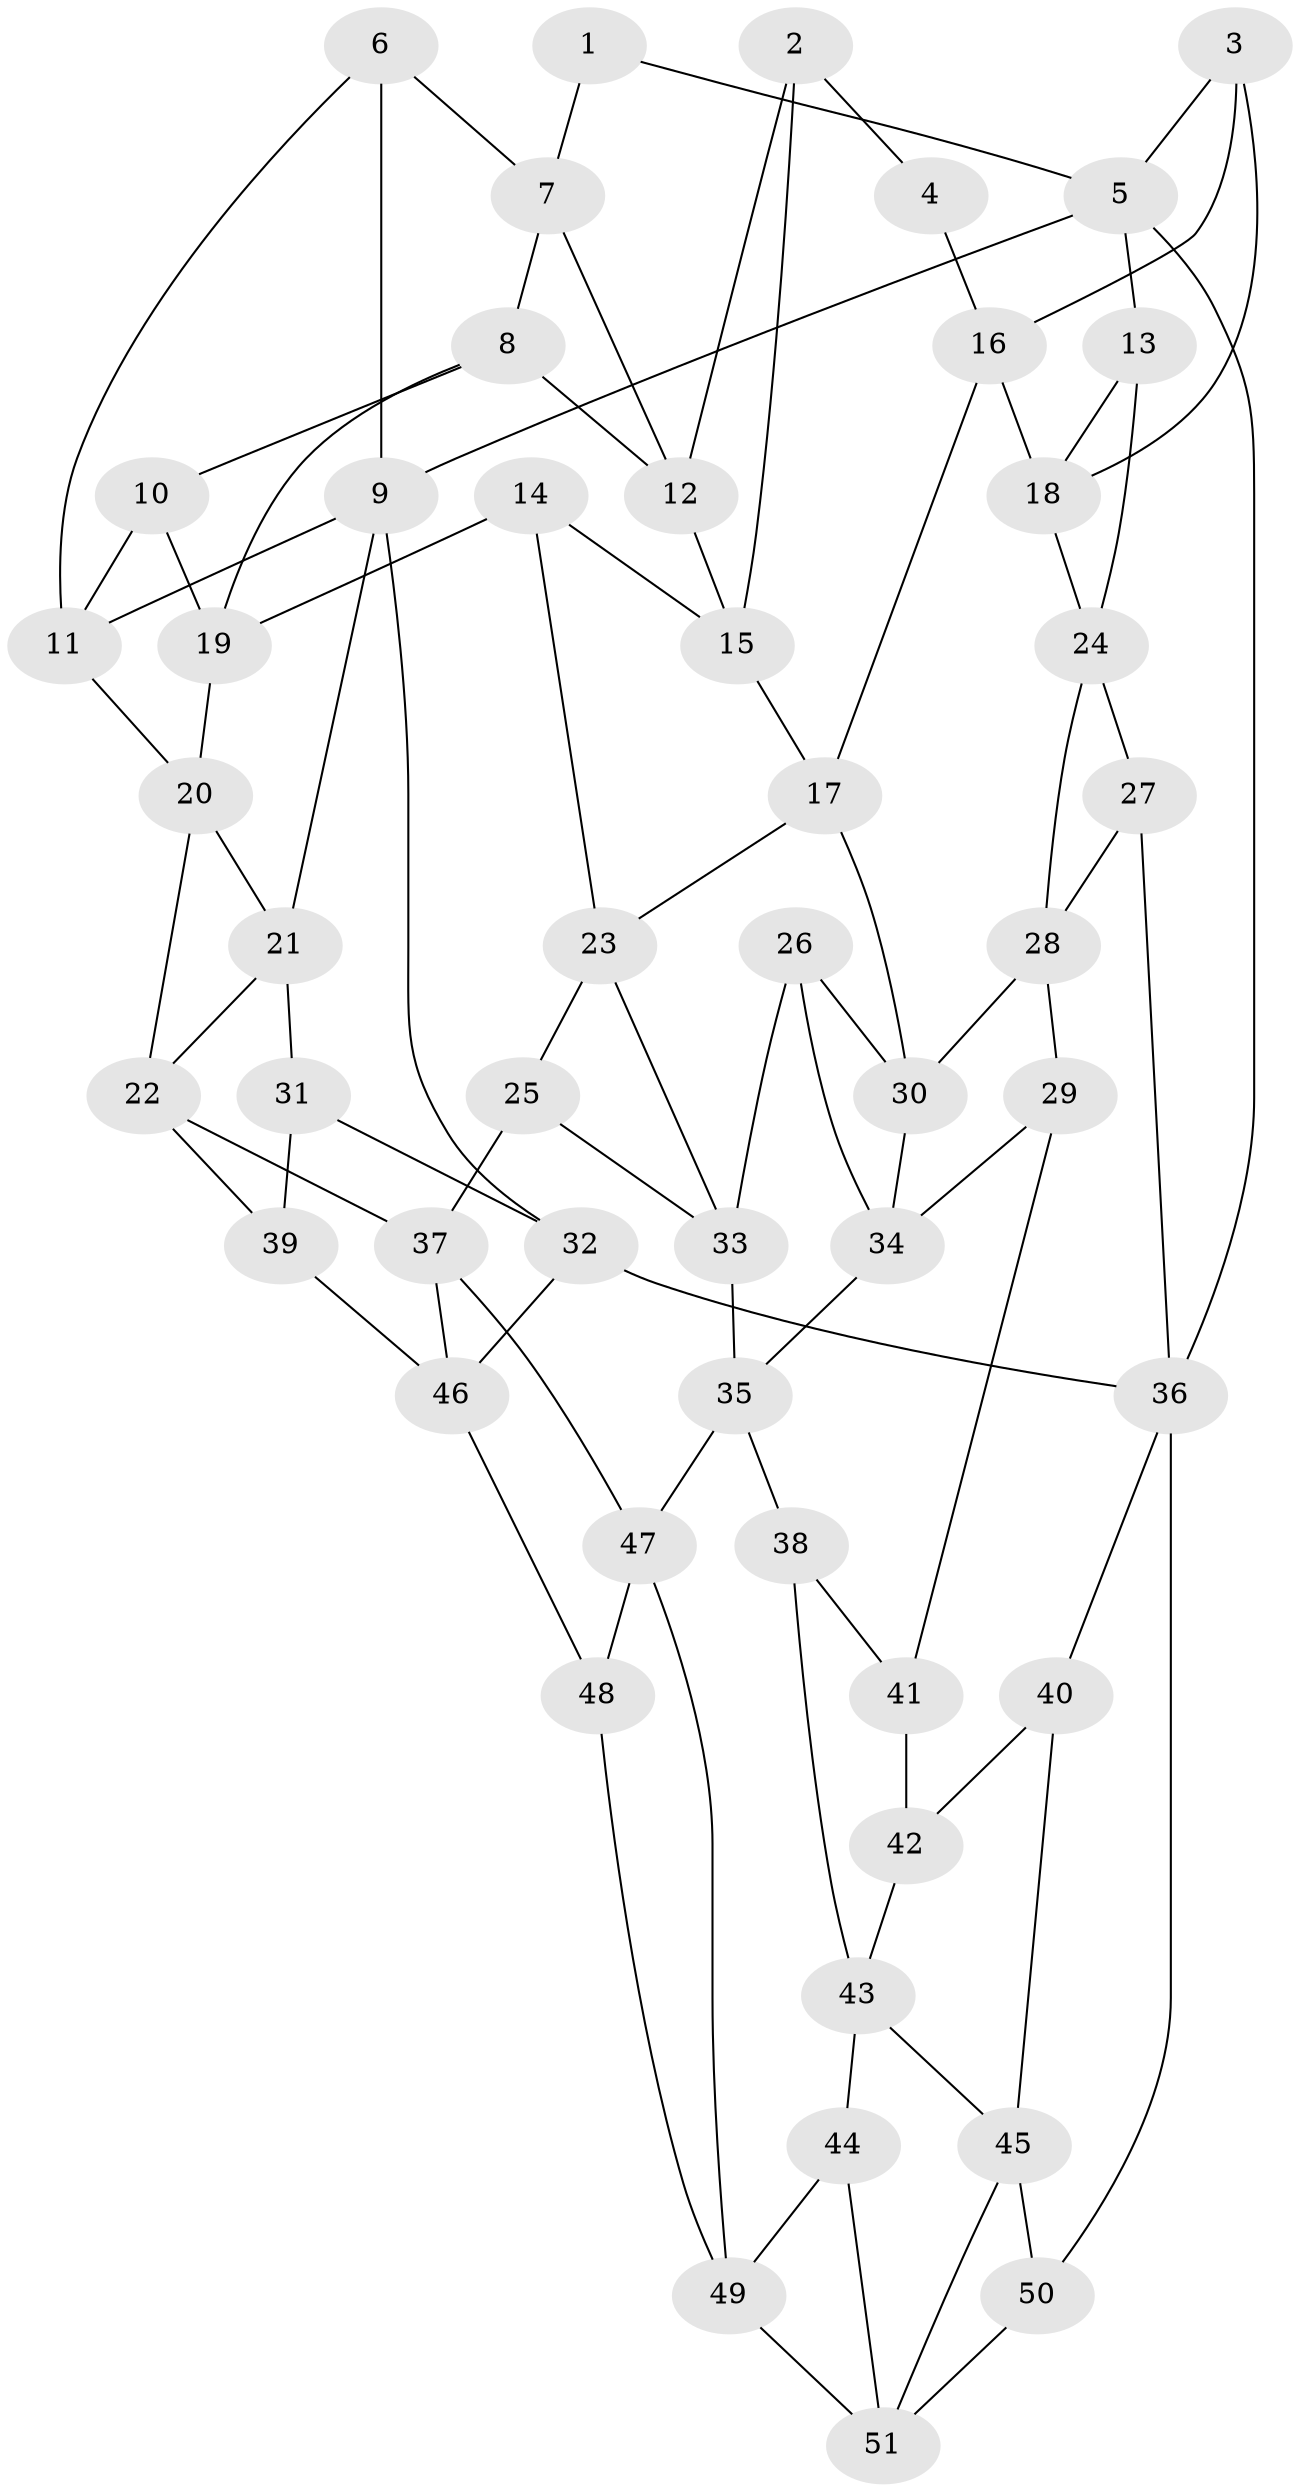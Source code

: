 // original degree distribution, {3: 0.0196078431372549, 4: 0.2549019607843137, 5: 0.49019607843137253, 6: 0.23529411764705882}
// Generated by graph-tools (version 1.1) at 2025/03/03/09/25 03:03:23]
// undirected, 51 vertices, 92 edges
graph export_dot {
graph [start="1"]
  node [color=gray90,style=filled];
  1;
  2;
  3;
  4;
  5;
  6;
  7;
  8;
  9;
  10;
  11;
  12;
  13;
  14;
  15;
  16;
  17;
  18;
  19;
  20;
  21;
  22;
  23;
  24;
  25;
  26;
  27;
  28;
  29;
  30;
  31;
  32;
  33;
  34;
  35;
  36;
  37;
  38;
  39;
  40;
  41;
  42;
  43;
  44;
  45;
  46;
  47;
  48;
  49;
  50;
  51;
  1 -- 5 [weight=1.0];
  1 -- 7 [weight=1.0];
  2 -- 4 [weight=1.0];
  2 -- 12 [weight=1.0];
  2 -- 15 [weight=1.0];
  3 -- 5 [weight=1.0];
  3 -- 16 [weight=1.0];
  3 -- 18 [weight=1.0];
  4 -- 16 [weight=1.0];
  5 -- 9 [weight=1.0];
  5 -- 13 [weight=1.0];
  5 -- 36 [weight=1.0];
  6 -- 7 [weight=1.0];
  6 -- 9 [weight=1.0];
  6 -- 11 [weight=1.0];
  7 -- 8 [weight=1.0];
  7 -- 12 [weight=1.0];
  8 -- 10 [weight=1.0];
  8 -- 12 [weight=1.0];
  8 -- 19 [weight=1.0];
  9 -- 11 [weight=1.0];
  9 -- 21 [weight=1.0];
  9 -- 32 [weight=1.0];
  10 -- 11 [weight=2.0];
  10 -- 19 [weight=1.0];
  11 -- 20 [weight=1.0];
  12 -- 15 [weight=1.0];
  13 -- 18 [weight=1.0];
  13 -- 24 [weight=1.0];
  14 -- 15 [weight=1.0];
  14 -- 19 [weight=1.0];
  14 -- 23 [weight=1.0];
  15 -- 17 [weight=1.0];
  16 -- 17 [weight=1.0];
  16 -- 18 [weight=1.0];
  17 -- 23 [weight=1.0];
  17 -- 30 [weight=1.0];
  18 -- 24 [weight=1.0];
  19 -- 20 [weight=1.0];
  20 -- 21 [weight=1.0];
  20 -- 22 [weight=1.0];
  21 -- 22 [weight=1.0];
  21 -- 31 [weight=1.0];
  22 -- 37 [weight=1.0];
  22 -- 39 [weight=1.0];
  23 -- 25 [weight=1.0];
  23 -- 33 [weight=1.0];
  24 -- 27 [weight=1.0];
  24 -- 28 [weight=1.0];
  25 -- 33 [weight=1.0];
  25 -- 37 [weight=1.0];
  26 -- 30 [weight=1.0];
  26 -- 33 [weight=1.0];
  26 -- 34 [weight=1.0];
  27 -- 28 [weight=1.0];
  27 -- 36 [weight=1.0];
  28 -- 29 [weight=1.0];
  28 -- 30 [weight=1.0];
  29 -- 34 [weight=1.0];
  29 -- 41 [weight=1.0];
  30 -- 34 [weight=1.0];
  31 -- 32 [weight=1.0];
  31 -- 39 [weight=2.0];
  32 -- 36 [weight=1.0];
  32 -- 46 [weight=1.0];
  33 -- 35 [weight=1.0];
  34 -- 35 [weight=1.0];
  35 -- 38 [weight=1.0];
  35 -- 47 [weight=1.0];
  36 -- 40 [weight=1.0];
  36 -- 50 [weight=1.0];
  37 -- 46 [weight=1.0];
  37 -- 47 [weight=1.0];
  38 -- 41 [weight=1.0];
  38 -- 43 [weight=1.0];
  39 -- 46 [weight=1.0];
  40 -- 42 [weight=1.0];
  40 -- 45 [weight=1.0];
  41 -- 42 [weight=2.0];
  42 -- 43 [weight=1.0];
  43 -- 44 [weight=1.0];
  43 -- 45 [weight=1.0];
  44 -- 49 [weight=1.0];
  44 -- 51 [weight=1.0];
  45 -- 50 [weight=1.0];
  45 -- 51 [weight=1.0];
  46 -- 48 [weight=1.0];
  47 -- 48 [weight=1.0];
  47 -- 49 [weight=1.0];
  48 -- 49 [weight=1.0];
  49 -- 51 [weight=1.0];
  50 -- 51 [weight=1.0];
}
